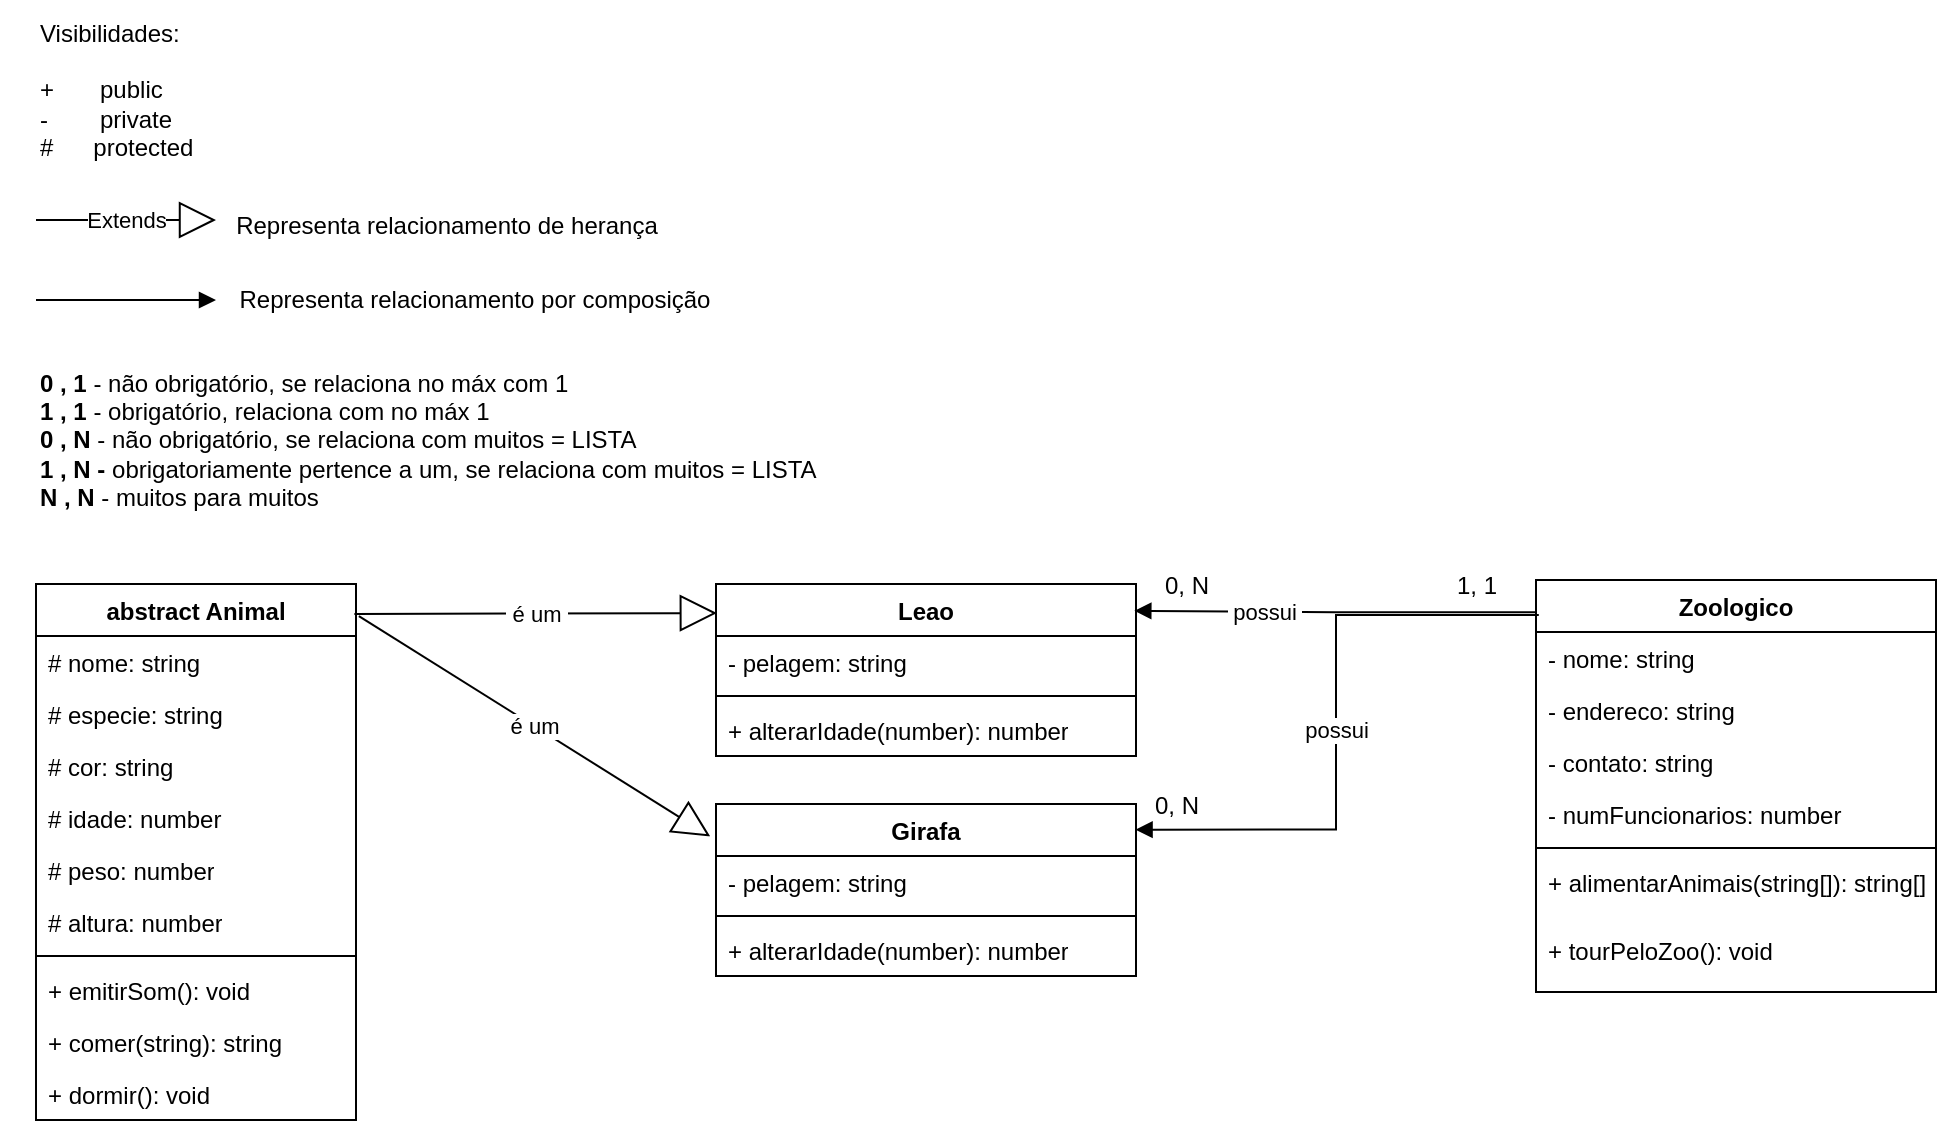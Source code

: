 <mxfile version="24.7.6">
  <diagram name="Página-1" id="3bDn4YmU2uLH-rBpFtNx">
    <mxGraphModel dx="717" dy="402" grid="1" gridSize="10" guides="1" tooltips="1" connect="1" arrows="1" fold="1" page="1" pageScale="1" pageWidth="827" pageHeight="1169" math="0" shadow="0">
      <root>
        <mxCell id="0" />
        <mxCell id="1" parent="0" />
        <mxCell id="aRvvjb3xonRl1Rn2AVYu-70" value="abstract Animal&lt;div&gt;&lt;br&gt;&lt;/div&gt;" style="swimlane;fontStyle=1;align=center;verticalAlign=top;childLayout=stackLayout;horizontal=1;startSize=26;horizontalStack=0;resizeParent=1;resizeParentMax=0;resizeLast=0;collapsible=1;marginBottom=0;whiteSpace=wrap;html=1;" vertex="1" parent="1">
          <mxGeometry x="40" y="372" width="160" height="268" as="geometry">
            <mxRectangle x="40" y="280" width="120" height="40" as="alternateBounds" />
          </mxGeometry>
        </mxCell>
        <mxCell id="aRvvjb3xonRl1Rn2AVYu-71" value="# nome: string" style="text;strokeColor=none;fillColor=none;align=left;verticalAlign=top;spacingLeft=4;spacingRight=4;overflow=hidden;rotatable=0;points=[[0,0.5],[1,0.5]];portConstraint=eastwest;whiteSpace=wrap;html=1;" vertex="1" parent="aRvvjb3xonRl1Rn2AVYu-70">
          <mxGeometry y="26" width="160" height="26" as="geometry" />
        </mxCell>
        <mxCell id="aRvvjb3xonRl1Rn2AVYu-74" value="# especie: string" style="text;strokeColor=none;fillColor=none;align=left;verticalAlign=top;spacingLeft=4;spacingRight=4;overflow=hidden;rotatable=0;points=[[0,0.5],[1,0.5]];portConstraint=eastwest;whiteSpace=wrap;html=1;" vertex="1" parent="aRvvjb3xonRl1Rn2AVYu-70">
          <mxGeometry y="52" width="160" height="26" as="geometry" />
        </mxCell>
        <mxCell id="aRvvjb3xonRl1Rn2AVYu-78" value="# cor: string" style="text;strokeColor=none;fillColor=none;align=left;verticalAlign=top;spacingLeft=4;spacingRight=4;overflow=hidden;rotatable=0;points=[[0,0.5],[1,0.5]];portConstraint=eastwest;whiteSpace=wrap;html=1;" vertex="1" parent="aRvvjb3xonRl1Rn2AVYu-70">
          <mxGeometry y="78" width="160" height="26" as="geometry" />
        </mxCell>
        <mxCell id="aRvvjb3xonRl1Rn2AVYu-77" value="# idade: number" style="text;strokeColor=none;fillColor=none;align=left;verticalAlign=top;spacingLeft=4;spacingRight=4;overflow=hidden;rotatable=0;points=[[0,0.5],[1,0.5]];portConstraint=eastwest;whiteSpace=wrap;html=1;" vertex="1" parent="aRvvjb3xonRl1Rn2AVYu-70">
          <mxGeometry y="104" width="160" height="26" as="geometry" />
        </mxCell>
        <mxCell id="aRvvjb3xonRl1Rn2AVYu-76" value="# peso: number" style="text;strokeColor=none;fillColor=none;align=left;verticalAlign=top;spacingLeft=4;spacingRight=4;overflow=hidden;rotatable=0;points=[[0,0.5],[1,0.5]];portConstraint=eastwest;whiteSpace=wrap;html=1;" vertex="1" parent="aRvvjb3xonRl1Rn2AVYu-70">
          <mxGeometry y="130" width="160" height="26" as="geometry" />
        </mxCell>
        <mxCell id="aRvvjb3xonRl1Rn2AVYu-75" value="# altura: number" style="text;strokeColor=none;fillColor=none;align=left;verticalAlign=top;spacingLeft=4;spacingRight=4;overflow=hidden;rotatable=0;points=[[0,0.5],[1,0.5]];portConstraint=eastwest;whiteSpace=wrap;html=1;" vertex="1" parent="aRvvjb3xonRl1Rn2AVYu-70">
          <mxGeometry y="156" width="160" height="26" as="geometry" />
        </mxCell>
        <mxCell id="aRvvjb3xonRl1Rn2AVYu-72" value="" style="line;strokeWidth=1;fillColor=none;align=left;verticalAlign=middle;spacingTop=-1;spacingLeft=3;spacingRight=3;rotatable=0;labelPosition=right;points=[];portConstraint=eastwest;strokeColor=inherit;" vertex="1" parent="aRvvjb3xonRl1Rn2AVYu-70">
          <mxGeometry y="182" width="160" height="8" as="geometry" />
        </mxCell>
        <mxCell id="aRvvjb3xonRl1Rn2AVYu-73" value="+ emitirSom(): void" style="text;strokeColor=none;fillColor=none;align=left;verticalAlign=top;spacingLeft=4;spacingRight=4;overflow=hidden;rotatable=0;points=[[0,0.5],[1,0.5]];portConstraint=eastwest;whiteSpace=wrap;html=1;" vertex="1" parent="aRvvjb3xonRl1Rn2AVYu-70">
          <mxGeometry y="190" width="160" height="26" as="geometry" />
        </mxCell>
        <mxCell id="aRvvjb3xonRl1Rn2AVYu-81" value="+ comer(string): string" style="text;strokeColor=none;fillColor=none;align=left;verticalAlign=top;spacingLeft=4;spacingRight=4;overflow=hidden;rotatable=0;points=[[0,0.5],[1,0.5]];portConstraint=eastwest;whiteSpace=wrap;html=1;" vertex="1" parent="aRvvjb3xonRl1Rn2AVYu-70">
          <mxGeometry y="216" width="160" height="26" as="geometry" />
        </mxCell>
        <mxCell id="aRvvjb3xonRl1Rn2AVYu-80" value="+ dormir(): void" style="text;strokeColor=none;fillColor=none;align=left;verticalAlign=top;spacingLeft=4;spacingRight=4;overflow=hidden;rotatable=0;points=[[0,0.5],[1,0.5]];portConstraint=eastwest;whiteSpace=wrap;html=1;" vertex="1" parent="aRvvjb3xonRl1Rn2AVYu-70">
          <mxGeometry y="242" width="160" height="26" as="geometry" />
        </mxCell>
        <mxCell id="aRvvjb3xonRl1Rn2AVYu-79" value="&lt;div&gt;Visibilidades:&lt;/div&gt;&lt;div&gt;&lt;br&gt;&lt;/div&gt;+&lt;span style=&quot;white-space: pre;&quot;&gt;&#x9;&lt;/span&gt; public&lt;div&gt;-&lt;span style=&quot;white-space: pre;&quot;&gt;&#x9;&lt;/span&gt; private&lt;/div&gt;&lt;div&gt;# &lt;span style=&quot;white-space: pre;&quot;&gt;&#x9;&lt;/span&gt;protected&lt;/div&gt;" style="text;html=1;align=left;verticalAlign=middle;resizable=0;points=[];autosize=1;strokeColor=none;fillColor=none;" vertex="1" parent="1">
          <mxGeometry x="40" y="80" width="100" height="90" as="geometry" />
        </mxCell>
        <mxCell id="aRvvjb3xonRl1Rn2AVYu-85" value="Leao" style="swimlane;fontStyle=1;align=center;verticalAlign=top;childLayout=stackLayout;horizontal=1;startSize=26;horizontalStack=0;resizeParent=1;resizeParentMax=0;resizeLast=0;collapsible=1;marginBottom=0;whiteSpace=wrap;html=1;" vertex="1" parent="1">
          <mxGeometry x="380" y="372" width="210" height="86" as="geometry">
            <mxRectangle x="380" y="280" width="70" height="30" as="alternateBounds" />
          </mxGeometry>
        </mxCell>
        <mxCell id="aRvvjb3xonRl1Rn2AVYu-86" value="- pelagem: string" style="text;strokeColor=none;fillColor=none;align=left;verticalAlign=top;spacingLeft=4;spacingRight=4;overflow=hidden;rotatable=0;points=[[0,0.5],[1,0.5]];portConstraint=eastwest;whiteSpace=wrap;html=1;" vertex="1" parent="aRvvjb3xonRl1Rn2AVYu-85">
          <mxGeometry y="26" width="210" height="26" as="geometry" />
        </mxCell>
        <mxCell id="aRvvjb3xonRl1Rn2AVYu-87" value="" style="line;strokeWidth=1;fillColor=none;align=left;verticalAlign=middle;spacingTop=-1;spacingLeft=3;spacingRight=3;rotatable=0;labelPosition=right;points=[];portConstraint=eastwest;strokeColor=inherit;" vertex="1" parent="aRvvjb3xonRl1Rn2AVYu-85">
          <mxGeometry y="52" width="210" height="8" as="geometry" />
        </mxCell>
        <mxCell id="aRvvjb3xonRl1Rn2AVYu-88" value="+ alterarIdade(number): number" style="text;strokeColor=none;fillColor=none;align=left;verticalAlign=top;spacingLeft=4;spacingRight=4;overflow=hidden;rotatable=0;points=[[0,0.5],[1,0.5]];portConstraint=eastwest;whiteSpace=wrap;html=1;" vertex="1" parent="aRvvjb3xonRl1Rn2AVYu-85">
          <mxGeometry y="60" width="210" height="26" as="geometry" />
        </mxCell>
        <mxCell id="aRvvjb3xonRl1Rn2AVYu-93" value="Extends" style="endArrow=block;endSize=16;endFill=0;html=1;rounded=0;" edge="1" parent="1">
          <mxGeometry width="160" relative="1" as="geometry">
            <mxPoint x="40" y="190" as="sourcePoint" />
            <mxPoint x="130" y="190" as="targetPoint" />
          </mxGeometry>
        </mxCell>
        <mxCell id="aRvvjb3xonRl1Rn2AVYu-94" value="Representa relacionamento de herança" style="text;html=1;align=center;verticalAlign=middle;resizable=0;points=[];autosize=1;strokeColor=none;fillColor=none;" vertex="1" parent="1">
          <mxGeometry x="130" y="178" width="230" height="30" as="geometry" />
        </mxCell>
        <mxCell id="aRvvjb3xonRl1Rn2AVYu-95" value="&amp;nbsp;é um&amp;nbsp;" style="endArrow=block;endSize=16;endFill=0;html=1;rounded=0;exitX=0.995;exitY=0.056;exitDx=0;exitDy=0;exitPerimeter=0;entryX=0.002;entryY=0.169;entryDx=0;entryDy=0;entryPerimeter=0;" edge="1" parent="1" source="aRvvjb3xonRl1Rn2AVYu-70" target="aRvvjb3xonRl1Rn2AVYu-85">
          <mxGeometry width="160" relative="1" as="geometry">
            <mxPoint x="230" y="372" as="sourcePoint" />
            <mxPoint x="380" y="392" as="targetPoint" />
          </mxGeometry>
        </mxCell>
        <mxCell id="aRvvjb3xonRl1Rn2AVYu-96" value="Girafa" style="swimlane;fontStyle=1;align=center;verticalAlign=top;childLayout=stackLayout;horizontal=1;startSize=26;horizontalStack=0;resizeParent=1;resizeParentMax=0;resizeLast=0;collapsible=1;marginBottom=0;whiteSpace=wrap;html=1;" vertex="1" parent="1">
          <mxGeometry x="380" y="482" width="210" height="86" as="geometry">
            <mxRectangle x="380" y="280" width="70" height="30" as="alternateBounds" />
          </mxGeometry>
        </mxCell>
        <mxCell id="aRvvjb3xonRl1Rn2AVYu-97" value="- pelagem: string" style="text;strokeColor=none;fillColor=none;align=left;verticalAlign=top;spacingLeft=4;spacingRight=4;overflow=hidden;rotatable=0;points=[[0,0.5],[1,0.5]];portConstraint=eastwest;whiteSpace=wrap;html=1;" vertex="1" parent="aRvvjb3xonRl1Rn2AVYu-96">
          <mxGeometry y="26" width="210" height="26" as="geometry" />
        </mxCell>
        <mxCell id="aRvvjb3xonRl1Rn2AVYu-98" value="" style="line;strokeWidth=1;fillColor=none;align=left;verticalAlign=middle;spacingTop=-1;spacingLeft=3;spacingRight=3;rotatable=0;labelPosition=right;points=[];portConstraint=eastwest;strokeColor=inherit;" vertex="1" parent="aRvvjb3xonRl1Rn2AVYu-96">
          <mxGeometry y="52" width="210" height="8" as="geometry" />
        </mxCell>
        <mxCell id="aRvvjb3xonRl1Rn2AVYu-99" value="+ alterarIdade(number): number" style="text;strokeColor=none;fillColor=none;align=left;verticalAlign=top;spacingLeft=4;spacingRight=4;overflow=hidden;rotatable=0;points=[[0,0.5],[1,0.5]];portConstraint=eastwest;whiteSpace=wrap;html=1;" vertex="1" parent="aRvvjb3xonRl1Rn2AVYu-96">
          <mxGeometry y="60" width="210" height="26" as="geometry" />
        </mxCell>
        <mxCell id="aRvvjb3xonRl1Rn2AVYu-100" value="&amp;nbsp;é um&amp;nbsp;" style="endArrow=block;endSize=16;endFill=0;html=1;rounded=0;exitX=1.009;exitY=0.06;exitDx=0;exitDy=0;exitPerimeter=0;entryX=-0.014;entryY=0.188;entryDx=0;entryDy=0;entryPerimeter=0;" edge="1" parent="1" source="aRvvjb3xonRl1Rn2AVYu-70" target="aRvvjb3xonRl1Rn2AVYu-96">
          <mxGeometry width="160" relative="1" as="geometry">
            <mxPoint x="200" y="432" as="sourcePoint" />
            <mxPoint x="381" y="432" as="targetPoint" />
          </mxGeometry>
        </mxCell>
        <mxCell id="aRvvjb3xonRl1Rn2AVYu-102" value="Zoologico" style="swimlane;fontStyle=1;align=center;verticalAlign=top;childLayout=stackLayout;horizontal=1;startSize=26;horizontalStack=0;resizeParent=1;resizeParentMax=0;resizeLast=0;collapsible=1;marginBottom=0;whiteSpace=wrap;html=1;" vertex="1" parent="1">
          <mxGeometry x="790" y="370" width="200" height="206" as="geometry">
            <mxRectangle x="790" y="571" width="90" height="30" as="alternateBounds" />
          </mxGeometry>
        </mxCell>
        <mxCell id="aRvvjb3xonRl1Rn2AVYu-103" value="- nome: string" style="text;strokeColor=none;fillColor=none;align=left;verticalAlign=top;spacingLeft=4;spacingRight=4;overflow=hidden;rotatable=0;points=[[0,0.5],[1,0.5]];portConstraint=eastwest;whiteSpace=wrap;html=1;" vertex="1" parent="aRvvjb3xonRl1Rn2AVYu-102">
          <mxGeometry y="26" width="200" height="26" as="geometry" />
        </mxCell>
        <mxCell id="aRvvjb3xonRl1Rn2AVYu-108" value="- endereco: string" style="text;strokeColor=none;fillColor=none;align=left;verticalAlign=top;spacingLeft=4;spacingRight=4;overflow=hidden;rotatable=0;points=[[0,0.5],[1,0.5]];portConstraint=eastwest;whiteSpace=wrap;html=1;" vertex="1" parent="aRvvjb3xonRl1Rn2AVYu-102">
          <mxGeometry y="52" width="200" height="26" as="geometry" />
        </mxCell>
        <mxCell id="aRvvjb3xonRl1Rn2AVYu-107" value="- contato: string" style="text;strokeColor=none;fillColor=none;align=left;verticalAlign=top;spacingLeft=4;spacingRight=4;overflow=hidden;rotatable=0;points=[[0,0.5],[1,0.5]];portConstraint=eastwest;whiteSpace=wrap;html=1;" vertex="1" parent="aRvvjb3xonRl1Rn2AVYu-102">
          <mxGeometry y="78" width="200" height="26" as="geometry" />
        </mxCell>
        <mxCell id="aRvvjb3xonRl1Rn2AVYu-106" value="- numFuncionarios: number" style="text;strokeColor=none;fillColor=none;align=left;verticalAlign=top;spacingLeft=4;spacingRight=4;overflow=hidden;rotatable=0;points=[[0,0.5],[1,0.5]];portConstraint=eastwest;whiteSpace=wrap;html=1;" vertex="1" parent="aRvvjb3xonRl1Rn2AVYu-102">
          <mxGeometry y="104" width="200" height="26" as="geometry" />
        </mxCell>
        <mxCell id="aRvvjb3xonRl1Rn2AVYu-104" value="" style="line;strokeWidth=1;fillColor=none;align=left;verticalAlign=middle;spacingTop=-1;spacingLeft=3;spacingRight=3;rotatable=0;labelPosition=right;points=[];portConstraint=eastwest;strokeColor=inherit;" vertex="1" parent="aRvvjb3xonRl1Rn2AVYu-102">
          <mxGeometry y="130" width="200" height="8" as="geometry" />
        </mxCell>
        <mxCell id="aRvvjb3xonRl1Rn2AVYu-105" value="+ alimentarAnimais(string[]): string[]" style="text;strokeColor=none;fillColor=none;align=left;verticalAlign=top;spacingLeft=4;spacingRight=4;overflow=hidden;rotatable=0;points=[[0,0.5],[1,0.5]];portConstraint=eastwest;whiteSpace=wrap;html=1;" vertex="1" parent="aRvvjb3xonRl1Rn2AVYu-102">
          <mxGeometry y="138" width="200" height="34" as="geometry" />
        </mxCell>
        <mxCell id="aRvvjb3xonRl1Rn2AVYu-109" value="+ tourPeloZoo(): void" style="text;strokeColor=none;fillColor=none;align=left;verticalAlign=top;spacingLeft=4;spacingRight=4;overflow=hidden;rotatable=0;points=[[0,0.5],[1,0.5]];portConstraint=eastwest;whiteSpace=wrap;html=1;" vertex="1" parent="aRvvjb3xonRl1Rn2AVYu-102">
          <mxGeometry y="172" width="200" height="34" as="geometry" />
        </mxCell>
        <mxCell id="aRvvjb3xonRl1Rn2AVYu-115" value="" style="endArrow=block;endFill=1;html=1;edgeStyle=orthogonalEdgeStyle;align=left;verticalAlign=top;rounded=0;" edge="1" parent="1">
          <mxGeometry x="-1" relative="1" as="geometry">
            <mxPoint x="40" y="230" as="sourcePoint" />
            <mxPoint x="130" y="230" as="targetPoint" />
          </mxGeometry>
        </mxCell>
        <mxCell id="aRvvjb3xonRl1Rn2AVYu-117" value="Representa relacionamento por composição" style="text;html=1;align=center;verticalAlign=middle;resizable=0;points=[];autosize=1;strokeColor=none;fillColor=none;" vertex="1" parent="1">
          <mxGeometry x="129" y="215" width="260" height="30" as="geometry" />
        </mxCell>
        <mxCell id="aRvvjb3xonRl1Rn2AVYu-122" value="&lt;b&gt;0 , 1&lt;/b&gt; - não obrigatório, se relaciona no máx com 1&lt;div&gt;&lt;span style=&quot;background-color: initial;&quot;&gt;&lt;b&gt;1 , 1&lt;/b&gt; - obrigatório, relaciona com no máx 1&lt;/span&gt;&lt;span style=&quot;background-color: initial;&quot;&gt;&amp;nbsp;&lt;/span&gt;&lt;/div&gt;&lt;div&gt;&lt;span style=&quot;background-color: initial;&quot;&gt;&lt;b&gt;0 , N&lt;/b&gt; - não obrigatório, se relaciona com muitos = LISTA&lt;/span&gt;&lt;div&gt;&lt;b&gt;1 , N - &lt;/b&gt;obrigatoriamente pertence a um, se relaciona com muitos = LISTA&lt;/div&gt;&lt;div&gt;&lt;b&gt;N , N&lt;/b&gt;&amp;nbsp;- muitos para muitos&lt;/div&gt;&lt;/div&gt;" style="text;html=1;align=left;verticalAlign=middle;resizable=0;points=[];autosize=1;strokeColor=none;fillColor=none;" vertex="1" parent="1">
          <mxGeometry x="40" y="255" width="410" height="90" as="geometry" />
        </mxCell>
        <mxCell id="aRvvjb3xonRl1Rn2AVYu-126" value="" style="group" vertex="1" connectable="0" parent="1">
          <mxGeometry x="590" y="358" width="190" height="30" as="geometry" />
        </mxCell>
        <mxCell id="aRvvjb3xonRl1Rn2AVYu-124" value="" style="group" vertex="1" connectable="0" parent="aRvvjb3xonRl1Rn2AVYu-126">
          <mxGeometry width="50" height="30" as="geometry" />
        </mxCell>
        <mxCell id="aRvvjb3xonRl1Rn2AVYu-113" value="" style="endArrow=block;endFill=1;html=1;edgeStyle=orthogonalEdgeStyle;align=left;verticalAlign=middle;rounded=0;entryX=0.996;entryY=0.156;entryDx=0;entryDy=0;entryPerimeter=0;exitX=-0.001;exitY=0.078;exitDx=0;exitDy=0;exitPerimeter=0;" edge="1" parent="aRvvjb3xonRl1Rn2AVYu-124" source="aRvvjb3xonRl1Rn2AVYu-102" target="aRvvjb3xonRl1Rn2AVYu-85">
          <mxGeometry x="-1" relative="1" as="geometry">
            <mxPoint x="170" y="24" as="sourcePoint" />
            <mxPoint x="10" y="24" as="targetPoint" />
          </mxGeometry>
        </mxCell>
        <mxCell id="aRvvjb3xonRl1Rn2AVYu-121" value="&amp;nbsp;possui&amp;nbsp;" style="edgeLabel;html=1;align=center;verticalAlign=middle;resizable=0;points=[];" vertex="1" connectable="0" parent="aRvvjb3xonRl1Rn2AVYu-113">
          <mxGeometry x="0.36" relative="1" as="geometry">
            <mxPoint as="offset" />
          </mxGeometry>
        </mxCell>
        <mxCell id="aRvvjb3xonRl1Rn2AVYu-123" value="0, N" style="text;html=1;align=center;verticalAlign=middle;resizable=0;points=[];autosize=1;strokeColor=none;fillColor=none;container=1;" vertex="1" parent="aRvvjb3xonRl1Rn2AVYu-124">
          <mxGeometry width="50" height="30" as="geometry" />
        </mxCell>
        <mxCell id="aRvvjb3xonRl1Rn2AVYu-125" value="1, 1" style="text;html=1;align=center;verticalAlign=middle;resizable=0;points=[];autosize=1;strokeColor=none;fillColor=none;" vertex="1" parent="aRvvjb3xonRl1Rn2AVYu-126">
          <mxGeometry x="150" width="40" height="30" as="geometry" />
        </mxCell>
        <mxCell id="aRvvjb3xonRl1Rn2AVYu-128" value="" style="group" vertex="1" connectable="0" parent="1">
          <mxGeometry x="585" y="468" width="50" height="30" as="geometry" />
        </mxCell>
        <mxCell id="aRvvjb3xonRl1Rn2AVYu-119" value="" style="endArrow=block;endFill=1;html=1;edgeStyle=orthogonalEdgeStyle;align=left;verticalAlign=top;rounded=0;entryX=0.999;entryY=0.149;entryDx=0;entryDy=0;entryPerimeter=0;exitX=0.007;exitY=0.085;exitDx=0;exitDy=0;exitPerimeter=0;" edge="1" parent="aRvvjb3xonRl1Rn2AVYu-128" source="aRvvjb3xonRl1Rn2AVYu-102" target="aRvvjb3xonRl1Rn2AVYu-96">
          <mxGeometry x="-1" relative="1" as="geometry">
            <mxPoint x="175" y="-86" as="sourcePoint" />
            <mxPoint x="14" y="24" as="targetPoint" />
          </mxGeometry>
        </mxCell>
        <mxCell id="aRvvjb3xonRl1Rn2AVYu-120" value="possui" style="edgeLabel;html=1;align=center;verticalAlign=middle;resizable=0;points=[];" vertex="1" connectable="0" parent="aRvvjb3xonRl1Rn2AVYu-119">
          <mxGeometry x="0.026" relative="1" as="geometry">
            <mxPoint as="offset" />
          </mxGeometry>
        </mxCell>
        <mxCell id="aRvvjb3xonRl1Rn2AVYu-127" value="0, N" style="text;html=1;align=center;verticalAlign=middle;resizable=0;points=[];autosize=1;strokeColor=none;fillColor=none;" vertex="1" parent="aRvvjb3xonRl1Rn2AVYu-128">
          <mxGeometry width="50" height="30" as="geometry" />
        </mxCell>
      </root>
    </mxGraphModel>
  </diagram>
</mxfile>
